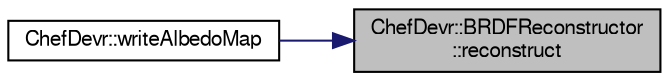 digraph "ChefDevr::BRDFReconstructor::reconstruct"
{
 // LATEX_PDF_SIZE
  edge [fontname="FreeSans",fontsize="10",labelfontname="FreeSans",labelfontsize="10"];
  node [fontname="FreeSans",fontsize="10",shape=record];
  rankdir="RL";
  Node11 [label="ChefDevr::BRDFReconstructor\l::reconstruct",height=0.2,width=0.4,color="black", fillcolor="grey75", style="filled", fontcolor="black",tooltip="Reconstructs a BRDF for latent space coordinates."];
  Node11 -> Node12 [dir="back",color="midnightblue",fontsize="10",style="solid",fontname="FreeSans"];
  Node12 [label="ChefDevr::writeAlbedoMap",height=0.2,width=0.4,color="black", fillcolor="white", style="filled",URL="$namespace_chef_devr.html#afcf68527742ee1de65d83c8871a3ac90",tooltip="Writes the image of the latent space on the disk."];
}

